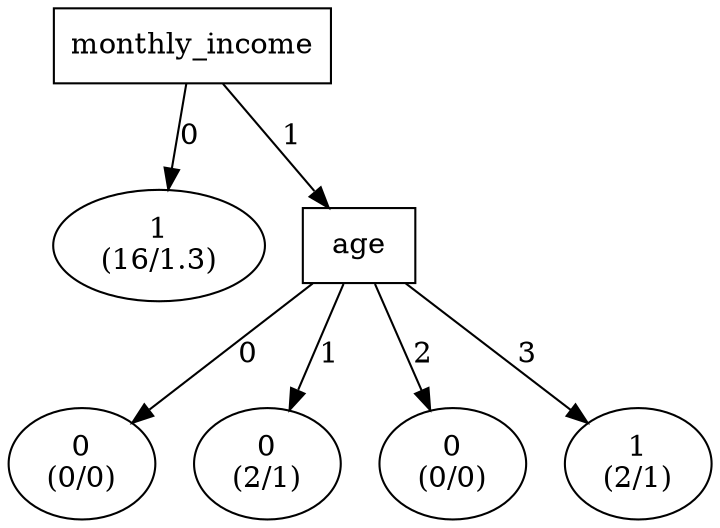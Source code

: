 digraph YaDT {
n0 [ shape=box, label="monthly_income\n"]
n0 -> n1 [label="0"]
n1 [ shape=ellipse, label="1\n(16/1.3)"]
n0 -> n2 [label="1"]
n2 [ shape=box, label="age\n"]
n2 -> n3 [label="0"]
n3 [ shape=ellipse, label="0\n(0/0)"]
n2 -> n4 [label="1"]
n4 [ shape=ellipse, label="0\n(2/1)"]
n2 -> n5 [label="2"]
n5 [ shape=ellipse, label="0\n(0/0)"]
n2 -> n6 [label="3"]
n6 [ shape=ellipse, label="1\n(2/1)"]
}
